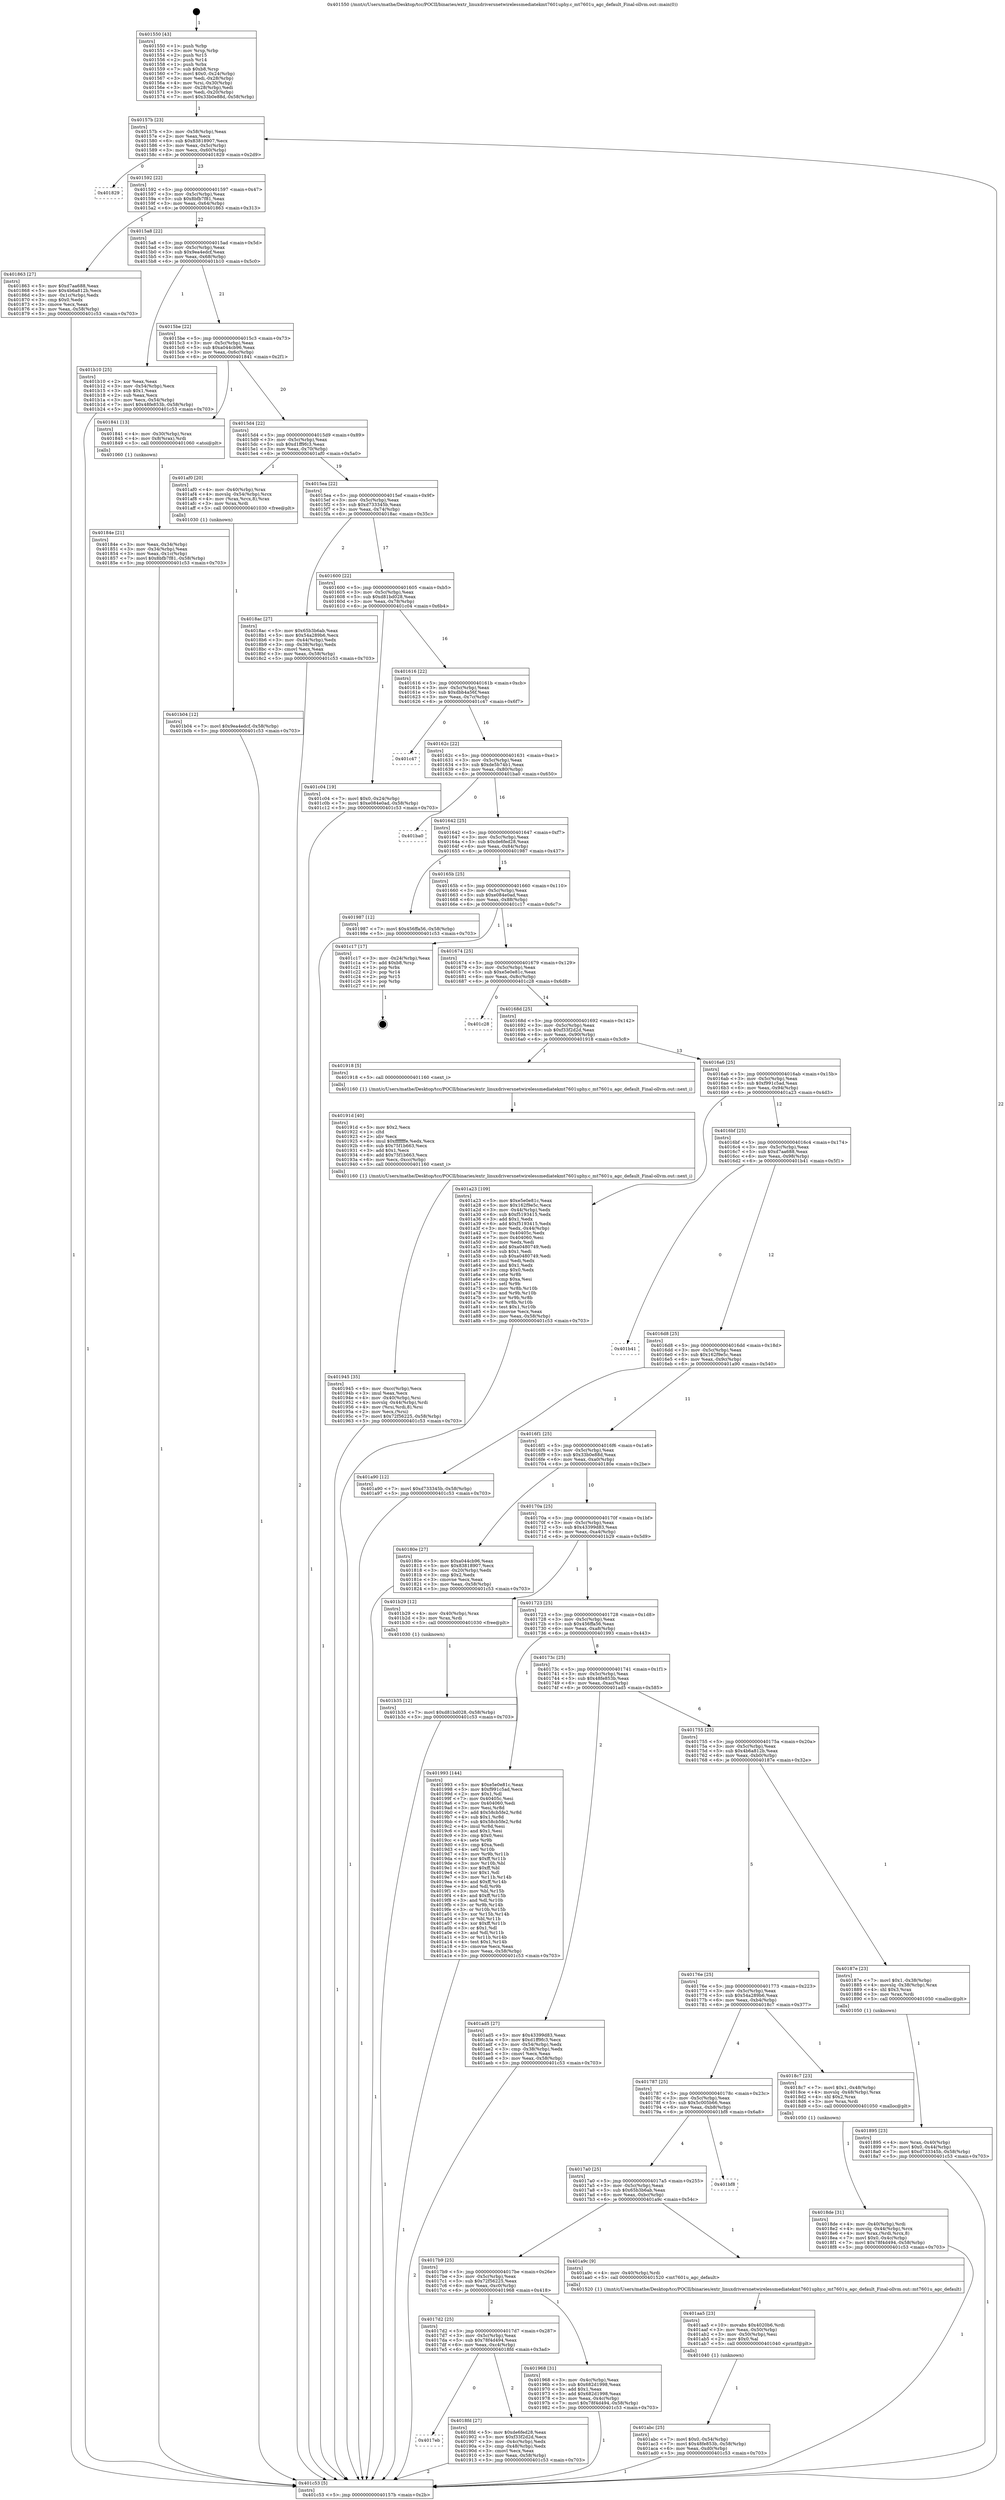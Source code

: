 digraph "0x401550" {
  label = "0x401550 (/mnt/c/Users/mathe/Desktop/tcc/POCII/binaries/extr_linuxdriversnetwirelessmediatekmt7601uphy.c_mt7601u_agc_default_Final-ollvm.out::main(0))"
  labelloc = "t"
  node[shape=record]

  Entry [label="",width=0.3,height=0.3,shape=circle,fillcolor=black,style=filled]
  "0x40157b" [label="{
     0x40157b [23]\l
     | [instrs]\l
     &nbsp;&nbsp;0x40157b \<+3\>: mov -0x58(%rbp),%eax\l
     &nbsp;&nbsp;0x40157e \<+2\>: mov %eax,%ecx\l
     &nbsp;&nbsp;0x401580 \<+6\>: sub $0x83818907,%ecx\l
     &nbsp;&nbsp;0x401586 \<+3\>: mov %eax,-0x5c(%rbp)\l
     &nbsp;&nbsp;0x401589 \<+3\>: mov %ecx,-0x60(%rbp)\l
     &nbsp;&nbsp;0x40158c \<+6\>: je 0000000000401829 \<main+0x2d9\>\l
  }"]
  "0x401829" [label="{
     0x401829\l
  }", style=dashed]
  "0x401592" [label="{
     0x401592 [22]\l
     | [instrs]\l
     &nbsp;&nbsp;0x401592 \<+5\>: jmp 0000000000401597 \<main+0x47\>\l
     &nbsp;&nbsp;0x401597 \<+3\>: mov -0x5c(%rbp),%eax\l
     &nbsp;&nbsp;0x40159a \<+5\>: sub $0x8bfb7f81,%eax\l
     &nbsp;&nbsp;0x40159f \<+3\>: mov %eax,-0x64(%rbp)\l
     &nbsp;&nbsp;0x4015a2 \<+6\>: je 0000000000401863 \<main+0x313\>\l
  }"]
  Exit [label="",width=0.3,height=0.3,shape=circle,fillcolor=black,style=filled,peripheries=2]
  "0x401863" [label="{
     0x401863 [27]\l
     | [instrs]\l
     &nbsp;&nbsp;0x401863 \<+5\>: mov $0xd7aa688,%eax\l
     &nbsp;&nbsp;0x401868 \<+5\>: mov $0x4b6a812b,%ecx\l
     &nbsp;&nbsp;0x40186d \<+3\>: mov -0x1c(%rbp),%edx\l
     &nbsp;&nbsp;0x401870 \<+3\>: cmp $0x0,%edx\l
     &nbsp;&nbsp;0x401873 \<+3\>: cmove %ecx,%eax\l
     &nbsp;&nbsp;0x401876 \<+3\>: mov %eax,-0x58(%rbp)\l
     &nbsp;&nbsp;0x401879 \<+5\>: jmp 0000000000401c53 \<main+0x703\>\l
  }"]
  "0x4015a8" [label="{
     0x4015a8 [22]\l
     | [instrs]\l
     &nbsp;&nbsp;0x4015a8 \<+5\>: jmp 00000000004015ad \<main+0x5d\>\l
     &nbsp;&nbsp;0x4015ad \<+3\>: mov -0x5c(%rbp),%eax\l
     &nbsp;&nbsp;0x4015b0 \<+5\>: sub $0x9ea4edcf,%eax\l
     &nbsp;&nbsp;0x4015b5 \<+3\>: mov %eax,-0x68(%rbp)\l
     &nbsp;&nbsp;0x4015b8 \<+6\>: je 0000000000401b10 \<main+0x5c0\>\l
  }"]
  "0x401b35" [label="{
     0x401b35 [12]\l
     | [instrs]\l
     &nbsp;&nbsp;0x401b35 \<+7\>: movl $0xd81bd028,-0x58(%rbp)\l
     &nbsp;&nbsp;0x401b3c \<+5\>: jmp 0000000000401c53 \<main+0x703\>\l
  }"]
  "0x401b10" [label="{
     0x401b10 [25]\l
     | [instrs]\l
     &nbsp;&nbsp;0x401b10 \<+2\>: xor %eax,%eax\l
     &nbsp;&nbsp;0x401b12 \<+3\>: mov -0x54(%rbp),%ecx\l
     &nbsp;&nbsp;0x401b15 \<+3\>: sub $0x1,%eax\l
     &nbsp;&nbsp;0x401b18 \<+2\>: sub %eax,%ecx\l
     &nbsp;&nbsp;0x401b1a \<+3\>: mov %ecx,-0x54(%rbp)\l
     &nbsp;&nbsp;0x401b1d \<+7\>: movl $0x48fe853b,-0x58(%rbp)\l
     &nbsp;&nbsp;0x401b24 \<+5\>: jmp 0000000000401c53 \<main+0x703\>\l
  }"]
  "0x4015be" [label="{
     0x4015be [22]\l
     | [instrs]\l
     &nbsp;&nbsp;0x4015be \<+5\>: jmp 00000000004015c3 \<main+0x73\>\l
     &nbsp;&nbsp;0x4015c3 \<+3\>: mov -0x5c(%rbp),%eax\l
     &nbsp;&nbsp;0x4015c6 \<+5\>: sub $0xa044cb96,%eax\l
     &nbsp;&nbsp;0x4015cb \<+3\>: mov %eax,-0x6c(%rbp)\l
     &nbsp;&nbsp;0x4015ce \<+6\>: je 0000000000401841 \<main+0x2f1\>\l
  }"]
  "0x401b04" [label="{
     0x401b04 [12]\l
     | [instrs]\l
     &nbsp;&nbsp;0x401b04 \<+7\>: movl $0x9ea4edcf,-0x58(%rbp)\l
     &nbsp;&nbsp;0x401b0b \<+5\>: jmp 0000000000401c53 \<main+0x703\>\l
  }"]
  "0x401841" [label="{
     0x401841 [13]\l
     | [instrs]\l
     &nbsp;&nbsp;0x401841 \<+4\>: mov -0x30(%rbp),%rax\l
     &nbsp;&nbsp;0x401845 \<+4\>: mov 0x8(%rax),%rdi\l
     &nbsp;&nbsp;0x401849 \<+5\>: call 0000000000401060 \<atoi@plt\>\l
     | [calls]\l
     &nbsp;&nbsp;0x401060 \{1\} (unknown)\l
  }"]
  "0x4015d4" [label="{
     0x4015d4 [22]\l
     | [instrs]\l
     &nbsp;&nbsp;0x4015d4 \<+5\>: jmp 00000000004015d9 \<main+0x89\>\l
     &nbsp;&nbsp;0x4015d9 \<+3\>: mov -0x5c(%rbp),%eax\l
     &nbsp;&nbsp;0x4015dc \<+5\>: sub $0xd1ff9fc3,%eax\l
     &nbsp;&nbsp;0x4015e1 \<+3\>: mov %eax,-0x70(%rbp)\l
     &nbsp;&nbsp;0x4015e4 \<+6\>: je 0000000000401af0 \<main+0x5a0\>\l
  }"]
  "0x401abc" [label="{
     0x401abc [25]\l
     | [instrs]\l
     &nbsp;&nbsp;0x401abc \<+7\>: movl $0x0,-0x54(%rbp)\l
     &nbsp;&nbsp;0x401ac3 \<+7\>: movl $0x48fe853b,-0x58(%rbp)\l
     &nbsp;&nbsp;0x401aca \<+6\>: mov %eax,-0xd0(%rbp)\l
     &nbsp;&nbsp;0x401ad0 \<+5\>: jmp 0000000000401c53 \<main+0x703\>\l
  }"]
  "0x401af0" [label="{
     0x401af0 [20]\l
     | [instrs]\l
     &nbsp;&nbsp;0x401af0 \<+4\>: mov -0x40(%rbp),%rax\l
     &nbsp;&nbsp;0x401af4 \<+4\>: movslq -0x54(%rbp),%rcx\l
     &nbsp;&nbsp;0x401af8 \<+4\>: mov (%rax,%rcx,8),%rax\l
     &nbsp;&nbsp;0x401afc \<+3\>: mov %rax,%rdi\l
     &nbsp;&nbsp;0x401aff \<+5\>: call 0000000000401030 \<free@plt\>\l
     | [calls]\l
     &nbsp;&nbsp;0x401030 \{1\} (unknown)\l
  }"]
  "0x4015ea" [label="{
     0x4015ea [22]\l
     | [instrs]\l
     &nbsp;&nbsp;0x4015ea \<+5\>: jmp 00000000004015ef \<main+0x9f\>\l
     &nbsp;&nbsp;0x4015ef \<+3\>: mov -0x5c(%rbp),%eax\l
     &nbsp;&nbsp;0x4015f2 \<+5\>: sub $0xd733345b,%eax\l
     &nbsp;&nbsp;0x4015f7 \<+3\>: mov %eax,-0x74(%rbp)\l
     &nbsp;&nbsp;0x4015fa \<+6\>: je 00000000004018ac \<main+0x35c\>\l
  }"]
  "0x401aa5" [label="{
     0x401aa5 [23]\l
     | [instrs]\l
     &nbsp;&nbsp;0x401aa5 \<+10\>: movabs $0x4020b6,%rdi\l
     &nbsp;&nbsp;0x401aaf \<+3\>: mov %eax,-0x50(%rbp)\l
     &nbsp;&nbsp;0x401ab2 \<+3\>: mov -0x50(%rbp),%esi\l
     &nbsp;&nbsp;0x401ab5 \<+2\>: mov $0x0,%al\l
     &nbsp;&nbsp;0x401ab7 \<+5\>: call 0000000000401040 \<printf@plt\>\l
     | [calls]\l
     &nbsp;&nbsp;0x401040 \{1\} (unknown)\l
  }"]
  "0x4018ac" [label="{
     0x4018ac [27]\l
     | [instrs]\l
     &nbsp;&nbsp;0x4018ac \<+5\>: mov $0x65b3b6ab,%eax\l
     &nbsp;&nbsp;0x4018b1 \<+5\>: mov $0x54a289b6,%ecx\l
     &nbsp;&nbsp;0x4018b6 \<+3\>: mov -0x44(%rbp),%edx\l
     &nbsp;&nbsp;0x4018b9 \<+3\>: cmp -0x38(%rbp),%edx\l
     &nbsp;&nbsp;0x4018bc \<+3\>: cmovl %ecx,%eax\l
     &nbsp;&nbsp;0x4018bf \<+3\>: mov %eax,-0x58(%rbp)\l
     &nbsp;&nbsp;0x4018c2 \<+5\>: jmp 0000000000401c53 \<main+0x703\>\l
  }"]
  "0x401600" [label="{
     0x401600 [22]\l
     | [instrs]\l
     &nbsp;&nbsp;0x401600 \<+5\>: jmp 0000000000401605 \<main+0xb5\>\l
     &nbsp;&nbsp;0x401605 \<+3\>: mov -0x5c(%rbp),%eax\l
     &nbsp;&nbsp;0x401608 \<+5\>: sub $0xd81bd028,%eax\l
     &nbsp;&nbsp;0x40160d \<+3\>: mov %eax,-0x78(%rbp)\l
     &nbsp;&nbsp;0x401610 \<+6\>: je 0000000000401c04 \<main+0x6b4\>\l
  }"]
  "0x401945" [label="{
     0x401945 [35]\l
     | [instrs]\l
     &nbsp;&nbsp;0x401945 \<+6\>: mov -0xcc(%rbp),%ecx\l
     &nbsp;&nbsp;0x40194b \<+3\>: imul %eax,%ecx\l
     &nbsp;&nbsp;0x40194e \<+4\>: mov -0x40(%rbp),%rsi\l
     &nbsp;&nbsp;0x401952 \<+4\>: movslq -0x44(%rbp),%rdi\l
     &nbsp;&nbsp;0x401956 \<+4\>: mov (%rsi,%rdi,8),%rsi\l
     &nbsp;&nbsp;0x40195a \<+2\>: mov %ecx,(%rsi)\l
     &nbsp;&nbsp;0x40195c \<+7\>: movl $0x72f56225,-0x58(%rbp)\l
     &nbsp;&nbsp;0x401963 \<+5\>: jmp 0000000000401c53 \<main+0x703\>\l
  }"]
  "0x401c04" [label="{
     0x401c04 [19]\l
     | [instrs]\l
     &nbsp;&nbsp;0x401c04 \<+7\>: movl $0x0,-0x24(%rbp)\l
     &nbsp;&nbsp;0x401c0b \<+7\>: movl $0xe084e0ad,-0x58(%rbp)\l
     &nbsp;&nbsp;0x401c12 \<+5\>: jmp 0000000000401c53 \<main+0x703\>\l
  }"]
  "0x401616" [label="{
     0x401616 [22]\l
     | [instrs]\l
     &nbsp;&nbsp;0x401616 \<+5\>: jmp 000000000040161b \<main+0xcb\>\l
     &nbsp;&nbsp;0x40161b \<+3\>: mov -0x5c(%rbp),%eax\l
     &nbsp;&nbsp;0x40161e \<+5\>: sub $0xdbb4a56f,%eax\l
     &nbsp;&nbsp;0x401623 \<+3\>: mov %eax,-0x7c(%rbp)\l
     &nbsp;&nbsp;0x401626 \<+6\>: je 0000000000401c47 \<main+0x6f7\>\l
  }"]
  "0x40191d" [label="{
     0x40191d [40]\l
     | [instrs]\l
     &nbsp;&nbsp;0x40191d \<+5\>: mov $0x2,%ecx\l
     &nbsp;&nbsp;0x401922 \<+1\>: cltd\l
     &nbsp;&nbsp;0x401923 \<+2\>: idiv %ecx\l
     &nbsp;&nbsp;0x401925 \<+6\>: imul $0xfffffffe,%edx,%ecx\l
     &nbsp;&nbsp;0x40192b \<+6\>: sub $0x75f1b663,%ecx\l
     &nbsp;&nbsp;0x401931 \<+3\>: add $0x1,%ecx\l
     &nbsp;&nbsp;0x401934 \<+6\>: add $0x75f1b663,%ecx\l
     &nbsp;&nbsp;0x40193a \<+6\>: mov %ecx,-0xcc(%rbp)\l
     &nbsp;&nbsp;0x401940 \<+5\>: call 0000000000401160 \<next_i\>\l
     | [calls]\l
     &nbsp;&nbsp;0x401160 \{1\} (/mnt/c/Users/mathe/Desktop/tcc/POCII/binaries/extr_linuxdriversnetwirelessmediatekmt7601uphy.c_mt7601u_agc_default_Final-ollvm.out::next_i)\l
  }"]
  "0x401c47" [label="{
     0x401c47\l
  }", style=dashed]
  "0x40162c" [label="{
     0x40162c [22]\l
     | [instrs]\l
     &nbsp;&nbsp;0x40162c \<+5\>: jmp 0000000000401631 \<main+0xe1\>\l
     &nbsp;&nbsp;0x401631 \<+3\>: mov -0x5c(%rbp),%eax\l
     &nbsp;&nbsp;0x401634 \<+5\>: sub $0xde5b74b1,%eax\l
     &nbsp;&nbsp;0x401639 \<+3\>: mov %eax,-0x80(%rbp)\l
     &nbsp;&nbsp;0x40163c \<+6\>: je 0000000000401ba0 \<main+0x650\>\l
  }"]
  "0x4017eb" [label="{
     0x4017eb\l
  }", style=dashed]
  "0x401ba0" [label="{
     0x401ba0\l
  }", style=dashed]
  "0x401642" [label="{
     0x401642 [25]\l
     | [instrs]\l
     &nbsp;&nbsp;0x401642 \<+5\>: jmp 0000000000401647 \<main+0xf7\>\l
     &nbsp;&nbsp;0x401647 \<+3\>: mov -0x5c(%rbp),%eax\l
     &nbsp;&nbsp;0x40164a \<+5\>: sub $0xde6fed28,%eax\l
     &nbsp;&nbsp;0x40164f \<+6\>: mov %eax,-0x84(%rbp)\l
     &nbsp;&nbsp;0x401655 \<+6\>: je 0000000000401987 \<main+0x437\>\l
  }"]
  "0x4018fd" [label="{
     0x4018fd [27]\l
     | [instrs]\l
     &nbsp;&nbsp;0x4018fd \<+5\>: mov $0xde6fed28,%eax\l
     &nbsp;&nbsp;0x401902 \<+5\>: mov $0xf33f2d2d,%ecx\l
     &nbsp;&nbsp;0x401907 \<+3\>: mov -0x4c(%rbp),%edx\l
     &nbsp;&nbsp;0x40190a \<+3\>: cmp -0x48(%rbp),%edx\l
     &nbsp;&nbsp;0x40190d \<+3\>: cmovl %ecx,%eax\l
     &nbsp;&nbsp;0x401910 \<+3\>: mov %eax,-0x58(%rbp)\l
     &nbsp;&nbsp;0x401913 \<+5\>: jmp 0000000000401c53 \<main+0x703\>\l
  }"]
  "0x401987" [label="{
     0x401987 [12]\l
     | [instrs]\l
     &nbsp;&nbsp;0x401987 \<+7\>: movl $0x456ffa56,-0x58(%rbp)\l
     &nbsp;&nbsp;0x40198e \<+5\>: jmp 0000000000401c53 \<main+0x703\>\l
  }"]
  "0x40165b" [label="{
     0x40165b [25]\l
     | [instrs]\l
     &nbsp;&nbsp;0x40165b \<+5\>: jmp 0000000000401660 \<main+0x110\>\l
     &nbsp;&nbsp;0x401660 \<+3\>: mov -0x5c(%rbp),%eax\l
     &nbsp;&nbsp;0x401663 \<+5\>: sub $0xe084e0ad,%eax\l
     &nbsp;&nbsp;0x401668 \<+6\>: mov %eax,-0x88(%rbp)\l
     &nbsp;&nbsp;0x40166e \<+6\>: je 0000000000401c17 \<main+0x6c7\>\l
  }"]
  "0x4017d2" [label="{
     0x4017d2 [25]\l
     | [instrs]\l
     &nbsp;&nbsp;0x4017d2 \<+5\>: jmp 00000000004017d7 \<main+0x287\>\l
     &nbsp;&nbsp;0x4017d7 \<+3\>: mov -0x5c(%rbp),%eax\l
     &nbsp;&nbsp;0x4017da \<+5\>: sub $0x78f4d494,%eax\l
     &nbsp;&nbsp;0x4017df \<+6\>: mov %eax,-0xc4(%rbp)\l
     &nbsp;&nbsp;0x4017e5 \<+6\>: je 00000000004018fd \<main+0x3ad\>\l
  }"]
  "0x401c17" [label="{
     0x401c17 [17]\l
     | [instrs]\l
     &nbsp;&nbsp;0x401c17 \<+3\>: mov -0x24(%rbp),%eax\l
     &nbsp;&nbsp;0x401c1a \<+7\>: add $0xb8,%rsp\l
     &nbsp;&nbsp;0x401c21 \<+1\>: pop %rbx\l
     &nbsp;&nbsp;0x401c22 \<+2\>: pop %r14\l
     &nbsp;&nbsp;0x401c24 \<+2\>: pop %r15\l
     &nbsp;&nbsp;0x401c26 \<+1\>: pop %rbp\l
     &nbsp;&nbsp;0x401c27 \<+1\>: ret\l
  }"]
  "0x401674" [label="{
     0x401674 [25]\l
     | [instrs]\l
     &nbsp;&nbsp;0x401674 \<+5\>: jmp 0000000000401679 \<main+0x129\>\l
     &nbsp;&nbsp;0x401679 \<+3\>: mov -0x5c(%rbp),%eax\l
     &nbsp;&nbsp;0x40167c \<+5\>: sub $0xe5e0e81c,%eax\l
     &nbsp;&nbsp;0x401681 \<+6\>: mov %eax,-0x8c(%rbp)\l
     &nbsp;&nbsp;0x401687 \<+6\>: je 0000000000401c28 \<main+0x6d8\>\l
  }"]
  "0x401968" [label="{
     0x401968 [31]\l
     | [instrs]\l
     &nbsp;&nbsp;0x401968 \<+3\>: mov -0x4c(%rbp),%eax\l
     &nbsp;&nbsp;0x40196b \<+5\>: sub $0x682d1998,%eax\l
     &nbsp;&nbsp;0x401970 \<+3\>: add $0x1,%eax\l
     &nbsp;&nbsp;0x401973 \<+5\>: add $0x682d1998,%eax\l
     &nbsp;&nbsp;0x401978 \<+3\>: mov %eax,-0x4c(%rbp)\l
     &nbsp;&nbsp;0x40197b \<+7\>: movl $0x78f4d494,-0x58(%rbp)\l
     &nbsp;&nbsp;0x401982 \<+5\>: jmp 0000000000401c53 \<main+0x703\>\l
  }"]
  "0x401c28" [label="{
     0x401c28\l
  }", style=dashed]
  "0x40168d" [label="{
     0x40168d [25]\l
     | [instrs]\l
     &nbsp;&nbsp;0x40168d \<+5\>: jmp 0000000000401692 \<main+0x142\>\l
     &nbsp;&nbsp;0x401692 \<+3\>: mov -0x5c(%rbp),%eax\l
     &nbsp;&nbsp;0x401695 \<+5\>: sub $0xf33f2d2d,%eax\l
     &nbsp;&nbsp;0x40169a \<+6\>: mov %eax,-0x90(%rbp)\l
     &nbsp;&nbsp;0x4016a0 \<+6\>: je 0000000000401918 \<main+0x3c8\>\l
  }"]
  "0x4017b9" [label="{
     0x4017b9 [25]\l
     | [instrs]\l
     &nbsp;&nbsp;0x4017b9 \<+5\>: jmp 00000000004017be \<main+0x26e\>\l
     &nbsp;&nbsp;0x4017be \<+3\>: mov -0x5c(%rbp),%eax\l
     &nbsp;&nbsp;0x4017c1 \<+5\>: sub $0x72f56225,%eax\l
     &nbsp;&nbsp;0x4017c6 \<+6\>: mov %eax,-0xc0(%rbp)\l
     &nbsp;&nbsp;0x4017cc \<+6\>: je 0000000000401968 \<main+0x418\>\l
  }"]
  "0x401918" [label="{
     0x401918 [5]\l
     | [instrs]\l
     &nbsp;&nbsp;0x401918 \<+5\>: call 0000000000401160 \<next_i\>\l
     | [calls]\l
     &nbsp;&nbsp;0x401160 \{1\} (/mnt/c/Users/mathe/Desktop/tcc/POCII/binaries/extr_linuxdriversnetwirelessmediatekmt7601uphy.c_mt7601u_agc_default_Final-ollvm.out::next_i)\l
  }"]
  "0x4016a6" [label="{
     0x4016a6 [25]\l
     | [instrs]\l
     &nbsp;&nbsp;0x4016a6 \<+5\>: jmp 00000000004016ab \<main+0x15b\>\l
     &nbsp;&nbsp;0x4016ab \<+3\>: mov -0x5c(%rbp),%eax\l
     &nbsp;&nbsp;0x4016ae \<+5\>: sub $0xf991c5ad,%eax\l
     &nbsp;&nbsp;0x4016b3 \<+6\>: mov %eax,-0x94(%rbp)\l
     &nbsp;&nbsp;0x4016b9 \<+6\>: je 0000000000401a23 \<main+0x4d3\>\l
  }"]
  "0x401a9c" [label="{
     0x401a9c [9]\l
     | [instrs]\l
     &nbsp;&nbsp;0x401a9c \<+4\>: mov -0x40(%rbp),%rdi\l
     &nbsp;&nbsp;0x401aa0 \<+5\>: call 0000000000401520 \<mt7601u_agc_default\>\l
     | [calls]\l
     &nbsp;&nbsp;0x401520 \{1\} (/mnt/c/Users/mathe/Desktop/tcc/POCII/binaries/extr_linuxdriversnetwirelessmediatekmt7601uphy.c_mt7601u_agc_default_Final-ollvm.out::mt7601u_agc_default)\l
  }"]
  "0x401a23" [label="{
     0x401a23 [109]\l
     | [instrs]\l
     &nbsp;&nbsp;0x401a23 \<+5\>: mov $0xe5e0e81c,%eax\l
     &nbsp;&nbsp;0x401a28 \<+5\>: mov $0x162f9e5c,%ecx\l
     &nbsp;&nbsp;0x401a2d \<+3\>: mov -0x44(%rbp),%edx\l
     &nbsp;&nbsp;0x401a30 \<+6\>: sub $0xf5193415,%edx\l
     &nbsp;&nbsp;0x401a36 \<+3\>: add $0x1,%edx\l
     &nbsp;&nbsp;0x401a39 \<+6\>: add $0xf5193415,%edx\l
     &nbsp;&nbsp;0x401a3f \<+3\>: mov %edx,-0x44(%rbp)\l
     &nbsp;&nbsp;0x401a42 \<+7\>: mov 0x40405c,%edx\l
     &nbsp;&nbsp;0x401a49 \<+7\>: mov 0x404060,%esi\l
     &nbsp;&nbsp;0x401a50 \<+2\>: mov %edx,%edi\l
     &nbsp;&nbsp;0x401a52 \<+6\>: add $0xa0480749,%edi\l
     &nbsp;&nbsp;0x401a58 \<+3\>: sub $0x1,%edi\l
     &nbsp;&nbsp;0x401a5b \<+6\>: sub $0xa0480749,%edi\l
     &nbsp;&nbsp;0x401a61 \<+3\>: imul %edi,%edx\l
     &nbsp;&nbsp;0x401a64 \<+3\>: and $0x1,%edx\l
     &nbsp;&nbsp;0x401a67 \<+3\>: cmp $0x0,%edx\l
     &nbsp;&nbsp;0x401a6a \<+4\>: sete %r8b\l
     &nbsp;&nbsp;0x401a6e \<+3\>: cmp $0xa,%esi\l
     &nbsp;&nbsp;0x401a71 \<+4\>: setl %r9b\l
     &nbsp;&nbsp;0x401a75 \<+3\>: mov %r8b,%r10b\l
     &nbsp;&nbsp;0x401a78 \<+3\>: and %r9b,%r10b\l
     &nbsp;&nbsp;0x401a7b \<+3\>: xor %r9b,%r8b\l
     &nbsp;&nbsp;0x401a7e \<+3\>: or %r8b,%r10b\l
     &nbsp;&nbsp;0x401a81 \<+4\>: test $0x1,%r10b\l
     &nbsp;&nbsp;0x401a85 \<+3\>: cmovne %ecx,%eax\l
     &nbsp;&nbsp;0x401a88 \<+3\>: mov %eax,-0x58(%rbp)\l
     &nbsp;&nbsp;0x401a8b \<+5\>: jmp 0000000000401c53 \<main+0x703\>\l
  }"]
  "0x4016bf" [label="{
     0x4016bf [25]\l
     | [instrs]\l
     &nbsp;&nbsp;0x4016bf \<+5\>: jmp 00000000004016c4 \<main+0x174\>\l
     &nbsp;&nbsp;0x4016c4 \<+3\>: mov -0x5c(%rbp),%eax\l
     &nbsp;&nbsp;0x4016c7 \<+5\>: sub $0xd7aa688,%eax\l
     &nbsp;&nbsp;0x4016cc \<+6\>: mov %eax,-0x98(%rbp)\l
     &nbsp;&nbsp;0x4016d2 \<+6\>: je 0000000000401b41 \<main+0x5f1\>\l
  }"]
  "0x4017a0" [label="{
     0x4017a0 [25]\l
     | [instrs]\l
     &nbsp;&nbsp;0x4017a0 \<+5\>: jmp 00000000004017a5 \<main+0x255\>\l
     &nbsp;&nbsp;0x4017a5 \<+3\>: mov -0x5c(%rbp),%eax\l
     &nbsp;&nbsp;0x4017a8 \<+5\>: sub $0x65b3b6ab,%eax\l
     &nbsp;&nbsp;0x4017ad \<+6\>: mov %eax,-0xbc(%rbp)\l
     &nbsp;&nbsp;0x4017b3 \<+6\>: je 0000000000401a9c \<main+0x54c\>\l
  }"]
  "0x401b41" [label="{
     0x401b41\l
  }", style=dashed]
  "0x4016d8" [label="{
     0x4016d8 [25]\l
     | [instrs]\l
     &nbsp;&nbsp;0x4016d8 \<+5\>: jmp 00000000004016dd \<main+0x18d\>\l
     &nbsp;&nbsp;0x4016dd \<+3\>: mov -0x5c(%rbp),%eax\l
     &nbsp;&nbsp;0x4016e0 \<+5\>: sub $0x162f9e5c,%eax\l
     &nbsp;&nbsp;0x4016e5 \<+6\>: mov %eax,-0x9c(%rbp)\l
     &nbsp;&nbsp;0x4016eb \<+6\>: je 0000000000401a90 \<main+0x540\>\l
  }"]
  "0x401bf8" [label="{
     0x401bf8\l
  }", style=dashed]
  "0x401a90" [label="{
     0x401a90 [12]\l
     | [instrs]\l
     &nbsp;&nbsp;0x401a90 \<+7\>: movl $0xd733345b,-0x58(%rbp)\l
     &nbsp;&nbsp;0x401a97 \<+5\>: jmp 0000000000401c53 \<main+0x703\>\l
  }"]
  "0x4016f1" [label="{
     0x4016f1 [25]\l
     | [instrs]\l
     &nbsp;&nbsp;0x4016f1 \<+5\>: jmp 00000000004016f6 \<main+0x1a6\>\l
     &nbsp;&nbsp;0x4016f6 \<+3\>: mov -0x5c(%rbp),%eax\l
     &nbsp;&nbsp;0x4016f9 \<+5\>: sub $0x33b0e88d,%eax\l
     &nbsp;&nbsp;0x4016fe \<+6\>: mov %eax,-0xa0(%rbp)\l
     &nbsp;&nbsp;0x401704 \<+6\>: je 000000000040180e \<main+0x2be\>\l
  }"]
  "0x4018de" [label="{
     0x4018de [31]\l
     | [instrs]\l
     &nbsp;&nbsp;0x4018de \<+4\>: mov -0x40(%rbp),%rdi\l
     &nbsp;&nbsp;0x4018e2 \<+4\>: movslq -0x44(%rbp),%rcx\l
     &nbsp;&nbsp;0x4018e6 \<+4\>: mov %rax,(%rdi,%rcx,8)\l
     &nbsp;&nbsp;0x4018ea \<+7\>: movl $0x0,-0x4c(%rbp)\l
     &nbsp;&nbsp;0x4018f1 \<+7\>: movl $0x78f4d494,-0x58(%rbp)\l
     &nbsp;&nbsp;0x4018f8 \<+5\>: jmp 0000000000401c53 \<main+0x703\>\l
  }"]
  "0x40180e" [label="{
     0x40180e [27]\l
     | [instrs]\l
     &nbsp;&nbsp;0x40180e \<+5\>: mov $0xa044cb96,%eax\l
     &nbsp;&nbsp;0x401813 \<+5\>: mov $0x83818907,%ecx\l
     &nbsp;&nbsp;0x401818 \<+3\>: mov -0x20(%rbp),%edx\l
     &nbsp;&nbsp;0x40181b \<+3\>: cmp $0x2,%edx\l
     &nbsp;&nbsp;0x40181e \<+3\>: cmovne %ecx,%eax\l
     &nbsp;&nbsp;0x401821 \<+3\>: mov %eax,-0x58(%rbp)\l
     &nbsp;&nbsp;0x401824 \<+5\>: jmp 0000000000401c53 \<main+0x703\>\l
  }"]
  "0x40170a" [label="{
     0x40170a [25]\l
     | [instrs]\l
     &nbsp;&nbsp;0x40170a \<+5\>: jmp 000000000040170f \<main+0x1bf\>\l
     &nbsp;&nbsp;0x40170f \<+3\>: mov -0x5c(%rbp),%eax\l
     &nbsp;&nbsp;0x401712 \<+5\>: sub $0x43399d83,%eax\l
     &nbsp;&nbsp;0x401717 \<+6\>: mov %eax,-0xa4(%rbp)\l
     &nbsp;&nbsp;0x40171d \<+6\>: je 0000000000401b29 \<main+0x5d9\>\l
  }"]
  "0x401c53" [label="{
     0x401c53 [5]\l
     | [instrs]\l
     &nbsp;&nbsp;0x401c53 \<+5\>: jmp 000000000040157b \<main+0x2b\>\l
  }"]
  "0x401550" [label="{
     0x401550 [43]\l
     | [instrs]\l
     &nbsp;&nbsp;0x401550 \<+1\>: push %rbp\l
     &nbsp;&nbsp;0x401551 \<+3\>: mov %rsp,%rbp\l
     &nbsp;&nbsp;0x401554 \<+2\>: push %r15\l
     &nbsp;&nbsp;0x401556 \<+2\>: push %r14\l
     &nbsp;&nbsp;0x401558 \<+1\>: push %rbx\l
     &nbsp;&nbsp;0x401559 \<+7\>: sub $0xb8,%rsp\l
     &nbsp;&nbsp;0x401560 \<+7\>: movl $0x0,-0x24(%rbp)\l
     &nbsp;&nbsp;0x401567 \<+3\>: mov %edi,-0x28(%rbp)\l
     &nbsp;&nbsp;0x40156a \<+4\>: mov %rsi,-0x30(%rbp)\l
     &nbsp;&nbsp;0x40156e \<+3\>: mov -0x28(%rbp),%edi\l
     &nbsp;&nbsp;0x401571 \<+3\>: mov %edi,-0x20(%rbp)\l
     &nbsp;&nbsp;0x401574 \<+7\>: movl $0x33b0e88d,-0x58(%rbp)\l
  }"]
  "0x40184e" [label="{
     0x40184e [21]\l
     | [instrs]\l
     &nbsp;&nbsp;0x40184e \<+3\>: mov %eax,-0x34(%rbp)\l
     &nbsp;&nbsp;0x401851 \<+3\>: mov -0x34(%rbp),%eax\l
     &nbsp;&nbsp;0x401854 \<+3\>: mov %eax,-0x1c(%rbp)\l
     &nbsp;&nbsp;0x401857 \<+7\>: movl $0x8bfb7f81,-0x58(%rbp)\l
     &nbsp;&nbsp;0x40185e \<+5\>: jmp 0000000000401c53 \<main+0x703\>\l
  }"]
  "0x401787" [label="{
     0x401787 [25]\l
     | [instrs]\l
     &nbsp;&nbsp;0x401787 \<+5\>: jmp 000000000040178c \<main+0x23c\>\l
     &nbsp;&nbsp;0x40178c \<+3\>: mov -0x5c(%rbp),%eax\l
     &nbsp;&nbsp;0x40178f \<+5\>: sub $0x5c005b66,%eax\l
     &nbsp;&nbsp;0x401794 \<+6\>: mov %eax,-0xb8(%rbp)\l
     &nbsp;&nbsp;0x40179a \<+6\>: je 0000000000401bf8 \<main+0x6a8\>\l
  }"]
  "0x401b29" [label="{
     0x401b29 [12]\l
     | [instrs]\l
     &nbsp;&nbsp;0x401b29 \<+4\>: mov -0x40(%rbp),%rax\l
     &nbsp;&nbsp;0x401b2d \<+3\>: mov %rax,%rdi\l
     &nbsp;&nbsp;0x401b30 \<+5\>: call 0000000000401030 \<free@plt\>\l
     | [calls]\l
     &nbsp;&nbsp;0x401030 \{1\} (unknown)\l
  }"]
  "0x401723" [label="{
     0x401723 [25]\l
     | [instrs]\l
     &nbsp;&nbsp;0x401723 \<+5\>: jmp 0000000000401728 \<main+0x1d8\>\l
     &nbsp;&nbsp;0x401728 \<+3\>: mov -0x5c(%rbp),%eax\l
     &nbsp;&nbsp;0x40172b \<+5\>: sub $0x456ffa56,%eax\l
     &nbsp;&nbsp;0x401730 \<+6\>: mov %eax,-0xa8(%rbp)\l
     &nbsp;&nbsp;0x401736 \<+6\>: je 0000000000401993 \<main+0x443\>\l
  }"]
  "0x4018c7" [label="{
     0x4018c7 [23]\l
     | [instrs]\l
     &nbsp;&nbsp;0x4018c7 \<+7\>: movl $0x1,-0x48(%rbp)\l
     &nbsp;&nbsp;0x4018ce \<+4\>: movslq -0x48(%rbp),%rax\l
     &nbsp;&nbsp;0x4018d2 \<+4\>: shl $0x2,%rax\l
     &nbsp;&nbsp;0x4018d6 \<+3\>: mov %rax,%rdi\l
     &nbsp;&nbsp;0x4018d9 \<+5\>: call 0000000000401050 \<malloc@plt\>\l
     | [calls]\l
     &nbsp;&nbsp;0x401050 \{1\} (unknown)\l
  }"]
  "0x401993" [label="{
     0x401993 [144]\l
     | [instrs]\l
     &nbsp;&nbsp;0x401993 \<+5\>: mov $0xe5e0e81c,%eax\l
     &nbsp;&nbsp;0x401998 \<+5\>: mov $0xf991c5ad,%ecx\l
     &nbsp;&nbsp;0x40199d \<+2\>: mov $0x1,%dl\l
     &nbsp;&nbsp;0x40199f \<+7\>: mov 0x40405c,%esi\l
     &nbsp;&nbsp;0x4019a6 \<+7\>: mov 0x404060,%edi\l
     &nbsp;&nbsp;0x4019ad \<+3\>: mov %esi,%r8d\l
     &nbsp;&nbsp;0x4019b0 \<+7\>: add $0x58cb5fe2,%r8d\l
     &nbsp;&nbsp;0x4019b7 \<+4\>: sub $0x1,%r8d\l
     &nbsp;&nbsp;0x4019bb \<+7\>: sub $0x58cb5fe2,%r8d\l
     &nbsp;&nbsp;0x4019c2 \<+4\>: imul %r8d,%esi\l
     &nbsp;&nbsp;0x4019c6 \<+3\>: and $0x1,%esi\l
     &nbsp;&nbsp;0x4019c9 \<+3\>: cmp $0x0,%esi\l
     &nbsp;&nbsp;0x4019cc \<+4\>: sete %r9b\l
     &nbsp;&nbsp;0x4019d0 \<+3\>: cmp $0xa,%edi\l
     &nbsp;&nbsp;0x4019d3 \<+4\>: setl %r10b\l
     &nbsp;&nbsp;0x4019d7 \<+3\>: mov %r9b,%r11b\l
     &nbsp;&nbsp;0x4019da \<+4\>: xor $0xff,%r11b\l
     &nbsp;&nbsp;0x4019de \<+3\>: mov %r10b,%bl\l
     &nbsp;&nbsp;0x4019e1 \<+3\>: xor $0xff,%bl\l
     &nbsp;&nbsp;0x4019e4 \<+3\>: xor $0x1,%dl\l
     &nbsp;&nbsp;0x4019e7 \<+3\>: mov %r11b,%r14b\l
     &nbsp;&nbsp;0x4019ea \<+4\>: and $0xff,%r14b\l
     &nbsp;&nbsp;0x4019ee \<+3\>: and %dl,%r9b\l
     &nbsp;&nbsp;0x4019f1 \<+3\>: mov %bl,%r15b\l
     &nbsp;&nbsp;0x4019f4 \<+4\>: and $0xff,%r15b\l
     &nbsp;&nbsp;0x4019f8 \<+3\>: and %dl,%r10b\l
     &nbsp;&nbsp;0x4019fb \<+3\>: or %r9b,%r14b\l
     &nbsp;&nbsp;0x4019fe \<+3\>: or %r10b,%r15b\l
     &nbsp;&nbsp;0x401a01 \<+3\>: xor %r15b,%r14b\l
     &nbsp;&nbsp;0x401a04 \<+3\>: or %bl,%r11b\l
     &nbsp;&nbsp;0x401a07 \<+4\>: xor $0xff,%r11b\l
     &nbsp;&nbsp;0x401a0b \<+3\>: or $0x1,%dl\l
     &nbsp;&nbsp;0x401a0e \<+3\>: and %dl,%r11b\l
     &nbsp;&nbsp;0x401a11 \<+3\>: or %r11b,%r14b\l
     &nbsp;&nbsp;0x401a14 \<+4\>: test $0x1,%r14b\l
     &nbsp;&nbsp;0x401a18 \<+3\>: cmovne %ecx,%eax\l
     &nbsp;&nbsp;0x401a1b \<+3\>: mov %eax,-0x58(%rbp)\l
     &nbsp;&nbsp;0x401a1e \<+5\>: jmp 0000000000401c53 \<main+0x703\>\l
  }"]
  "0x40173c" [label="{
     0x40173c [25]\l
     | [instrs]\l
     &nbsp;&nbsp;0x40173c \<+5\>: jmp 0000000000401741 \<main+0x1f1\>\l
     &nbsp;&nbsp;0x401741 \<+3\>: mov -0x5c(%rbp),%eax\l
     &nbsp;&nbsp;0x401744 \<+5\>: sub $0x48fe853b,%eax\l
     &nbsp;&nbsp;0x401749 \<+6\>: mov %eax,-0xac(%rbp)\l
     &nbsp;&nbsp;0x40174f \<+6\>: je 0000000000401ad5 \<main+0x585\>\l
  }"]
  "0x401895" [label="{
     0x401895 [23]\l
     | [instrs]\l
     &nbsp;&nbsp;0x401895 \<+4\>: mov %rax,-0x40(%rbp)\l
     &nbsp;&nbsp;0x401899 \<+7\>: movl $0x0,-0x44(%rbp)\l
     &nbsp;&nbsp;0x4018a0 \<+7\>: movl $0xd733345b,-0x58(%rbp)\l
     &nbsp;&nbsp;0x4018a7 \<+5\>: jmp 0000000000401c53 \<main+0x703\>\l
  }"]
  "0x401ad5" [label="{
     0x401ad5 [27]\l
     | [instrs]\l
     &nbsp;&nbsp;0x401ad5 \<+5\>: mov $0x43399d83,%eax\l
     &nbsp;&nbsp;0x401ada \<+5\>: mov $0xd1ff9fc3,%ecx\l
     &nbsp;&nbsp;0x401adf \<+3\>: mov -0x54(%rbp),%edx\l
     &nbsp;&nbsp;0x401ae2 \<+3\>: cmp -0x38(%rbp),%edx\l
     &nbsp;&nbsp;0x401ae5 \<+3\>: cmovl %ecx,%eax\l
     &nbsp;&nbsp;0x401ae8 \<+3\>: mov %eax,-0x58(%rbp)\l
     &nbsp;&nbsp;0x401aeb \<+5\>: jmp 0000000000401c53 \<main+0x703\>\l
  }"]
  "0x401755" [label="{
     0x401755 [25]\l
     | [instrs]\l
     &nbsp;&nbsp;0x401755 \<+5\>: jmp 000000000040175a \<main+0x20a\>\l
     &nbsp;&nbsp;0x40175a \<+3\>: mov -0x5c(%rbp),%eax\l
     &nbsp;&nbsp;0x40175d \<+5\>: sub $0x4b6a812b,%eax\l
     &nbsp;&nbsp;0x401762 \<+6\>: mov %eax,-0xb0(%rbp)\l
     &nbsp;&nbsp;0x401768 \<+6\>: je 000000000040187e \<main+0x32e\>\l
  }"]
  "0x40176e" [label="{
     0x40176e [25]\l
     | [instrs]\l
     &nbsp;&nbsp;0x40176e \<+5\>: jmp 0000000000401773 \<main+0x223\>\l
     &nbsp;&nbsp;0x401773 \<+3\>: mov -0x5c(%rbp),%eax\l
     &nbsp;&nbsp;0x401776 \<+5\>: sub $0x54a289b6,%eax\l
     &nbsp;&nbsp;0x40177b \<+6\>: mov %eax,-0xb4(%rbp)\l
     &nbsp;&nbsp;0x401781 \<+6\>: je 00000000004018c7 \<main+0x377\>\l
  }"]
  "0x40187e" [label="{
     0x40187e [23]\l
     | [instrs]\l
     &nbsp;&nbsp;0x40187e \<+7\>: movl $0x1,-0x38(%rbp)\l
     &nbsp;&nbsp;0x401885 \<+4\>: movslq -0x38(%rbp),%rax\l
     &nbsp;&nbsp;0x401889 \<+4\>: shl $0x3,%rax\l
     &nbsp;&nbsp;0x40188d \<+3\>: mov %rax,%rdi\l
     &nbsp;&nbsp;0x401890 \<+5\>: call 0000000000401050 \<malloc@plt\>\l
     | [calls]\l
     &nbsp;&nbsp;0x401050 \{1\} (unknown)\l
  }"]
  Entry -> "0x401550" [label=" 1"]
  "0x40157b" -> "0x401829" [label=" 0"]
  "0x40157b" -> "0x401592" [label=" 23"]
  "0x401c17" -> Exit [label=" 1"]
  "0x401592" -> "0x401863" [label=" 1"]
  "0x401592" -> "0x4015a8" [label=" 22"]
  "0x401c04" -> "0x401c53" [label=" 1"]
  "0x4015a8" -> "0x401b10" [label=" 1"]
  "0x4015a8" -> "0x4015be" [label=" 21"]
  "0x401b35" -> "0x401c53" [label=" 1"]
  "0x4015be" -> "0x401841" [label=" 1"]
  "0x4015be" -> "0x4015d4" [label=" 20"]
  "0x401b29" -> "0x401b35" [label=" 1"]
  "0x4015d4" -> "0x401af0" [label=" 1"]
  "0x4015d4" -> "0x4015ea" [label=" 19"]
  "0x401b10" -> "0x401c53" [label=" 1"]
  "0x4015ea" -> "0x4018ac" [label=" 2"]
  "0x4015ea" -> "0x401600" [label=" 17"]
  "0x401b04" -> "0x401c53" [label=" 1"]
  "0x401600" -> "0x401c04" [label=" 1"]
  "0x401600" -> "0x401616" [label=" 16"]
  "0x401af0" -> "0x401b04" [label=" 1"]
  "0x401616" -> "0x401c47" [label=" 0"]
  "0x401616" -> "0x40162c" [label=" 16"]
  "0x401ad5" -> "0x401c53" [label=" 2"]
  "0x40162c" -> "0x401ba0" [label=" 0"]
  "0x40162c" -> "0x401642" [label=" 16"]
  "0x401abc" -> "0x401c53" [label=" 1"]
  "0x401642" -> "0x401987" [label=" 1"]
  "0x401642" -> "0x40165b" [label=" 15"]
  "0x401aa5" -> "0x401abc" [label=" 1"]
  "0x40165b" -> "0x401c17" [label=" 1"]
  "0x40165b" -> "0x401674" [label=" 14"]
  "0x401a90" -> "0x401c53" [label=" 1"]
  "0x401674" -> "0x401c28" [label=" 0"]
  "0x401674" -> "0x40168d" [label=" 14"]
  "0x401a23" -> "0x401c53" [label=" 1"]
  "0x40168d" -> "0x401918" [label=" 1"]
  "0x40168d" -> "0x4016a6" [label=" 13"]
  "0x401987" -> "0x401c53" [label=" 1"]
  "0x4016a6" -> "0x401a23" [label=" 1"]
  "0x4016a6" -> "0x4016bf" [label=" 12"]
  "0x401968" -> "0x401c53" [label=" 1"]
  "0x4016bf" -> "0x401b41" [label=" 0"]
  "0x4016bf" -> "0x4016d8" [label=" 12"]
  "0x40191d" -> "0x401945" [label=" 1"]
  "0x4016d8" -> "0x401a90" [label=" 1"]
  "0x4016d8" -> "0x4016f1" [label=" 11"]
  "0x401918" -> "0x40191d" [label=" 1"]
  "0x4016f1" -> "0x40180e" [label=" 1"]
  "0x4016f1" -> "0x40170a" [label=" 10"]
  "0x40180e" -> "0x401c53" [label=" 1"]
  "0x401550" -> "0x40157b" [label=" 1"]
  "0x401c53" -> "0x40157b" [label=" 22"]
  "0x401841" -> "0x40184e" [label=" 1"]
  "0x40184e" -> "0x401c53" [label=" 1"]
  "0x401863" -> "0x401c53" [label=" 1"]
  "0x4017d2" -> "0x4017eb" [label=" 0"]
  "0x40170a" -> "0x401b29" [label=" 1"]
  "0x40170a" -> "0x401723" [label=" 9"]
  "0x4017d2" -> "0x4018fd" [label=" 2"]
  "0x401723" -> "0x401993" [label=" 1"]
  "0x401723" -> "0x40173c" [label=" 8"]
  "0x401a9c" -> "0x401aa5" [label=" 1"]
  "0x40173c" -> "0x401ad5" [label=" 2"]
  "0x40173c" -> "0x401755" [label=" 6"]
  "0x4017b9" -> "0x401968" [label=" 1"]
  "0x401755" -> "0x40187e" [label=" 1"]
  "0x401755" -> "0x40176e" [label=" 5"]
  "0x40187e" -> "0x401895" [label=" 1"]
  "0x401895" -> "0x401c53" [label=" 1"]
  "0x4018ac" -> "0x401c53" [label=" 2"]
  "0x4017b9" -> "0x4017d2" [label=" 2"]
  "0x40176e" -> "0x4018c7" [label=" 1"]
  "0x40176e" -> "0x401787" [label=" 4"]
  "0x4018c7" -> "0x4018de" [label=" 1"]
  "0x4018de" -> "0x401c53" [label=" 1"]
  "0x4018fd" -> "0x401c53" [label=" 2"]
  "0x401787" -> "0x401bf8" [label=" 0"]
  "0x401787" -> "0x4017a0" [label=" 4"]
  "0x401945" -> "0x401c53" [label=" 1"]
  "0x4017a0" -> "0x401a9c" [label=" 1"]
  "0x4017a0" -> "0x4017b9" [label=" 3"]
  "0x401993" -> "0x401c53" [label=" 1"]
}
